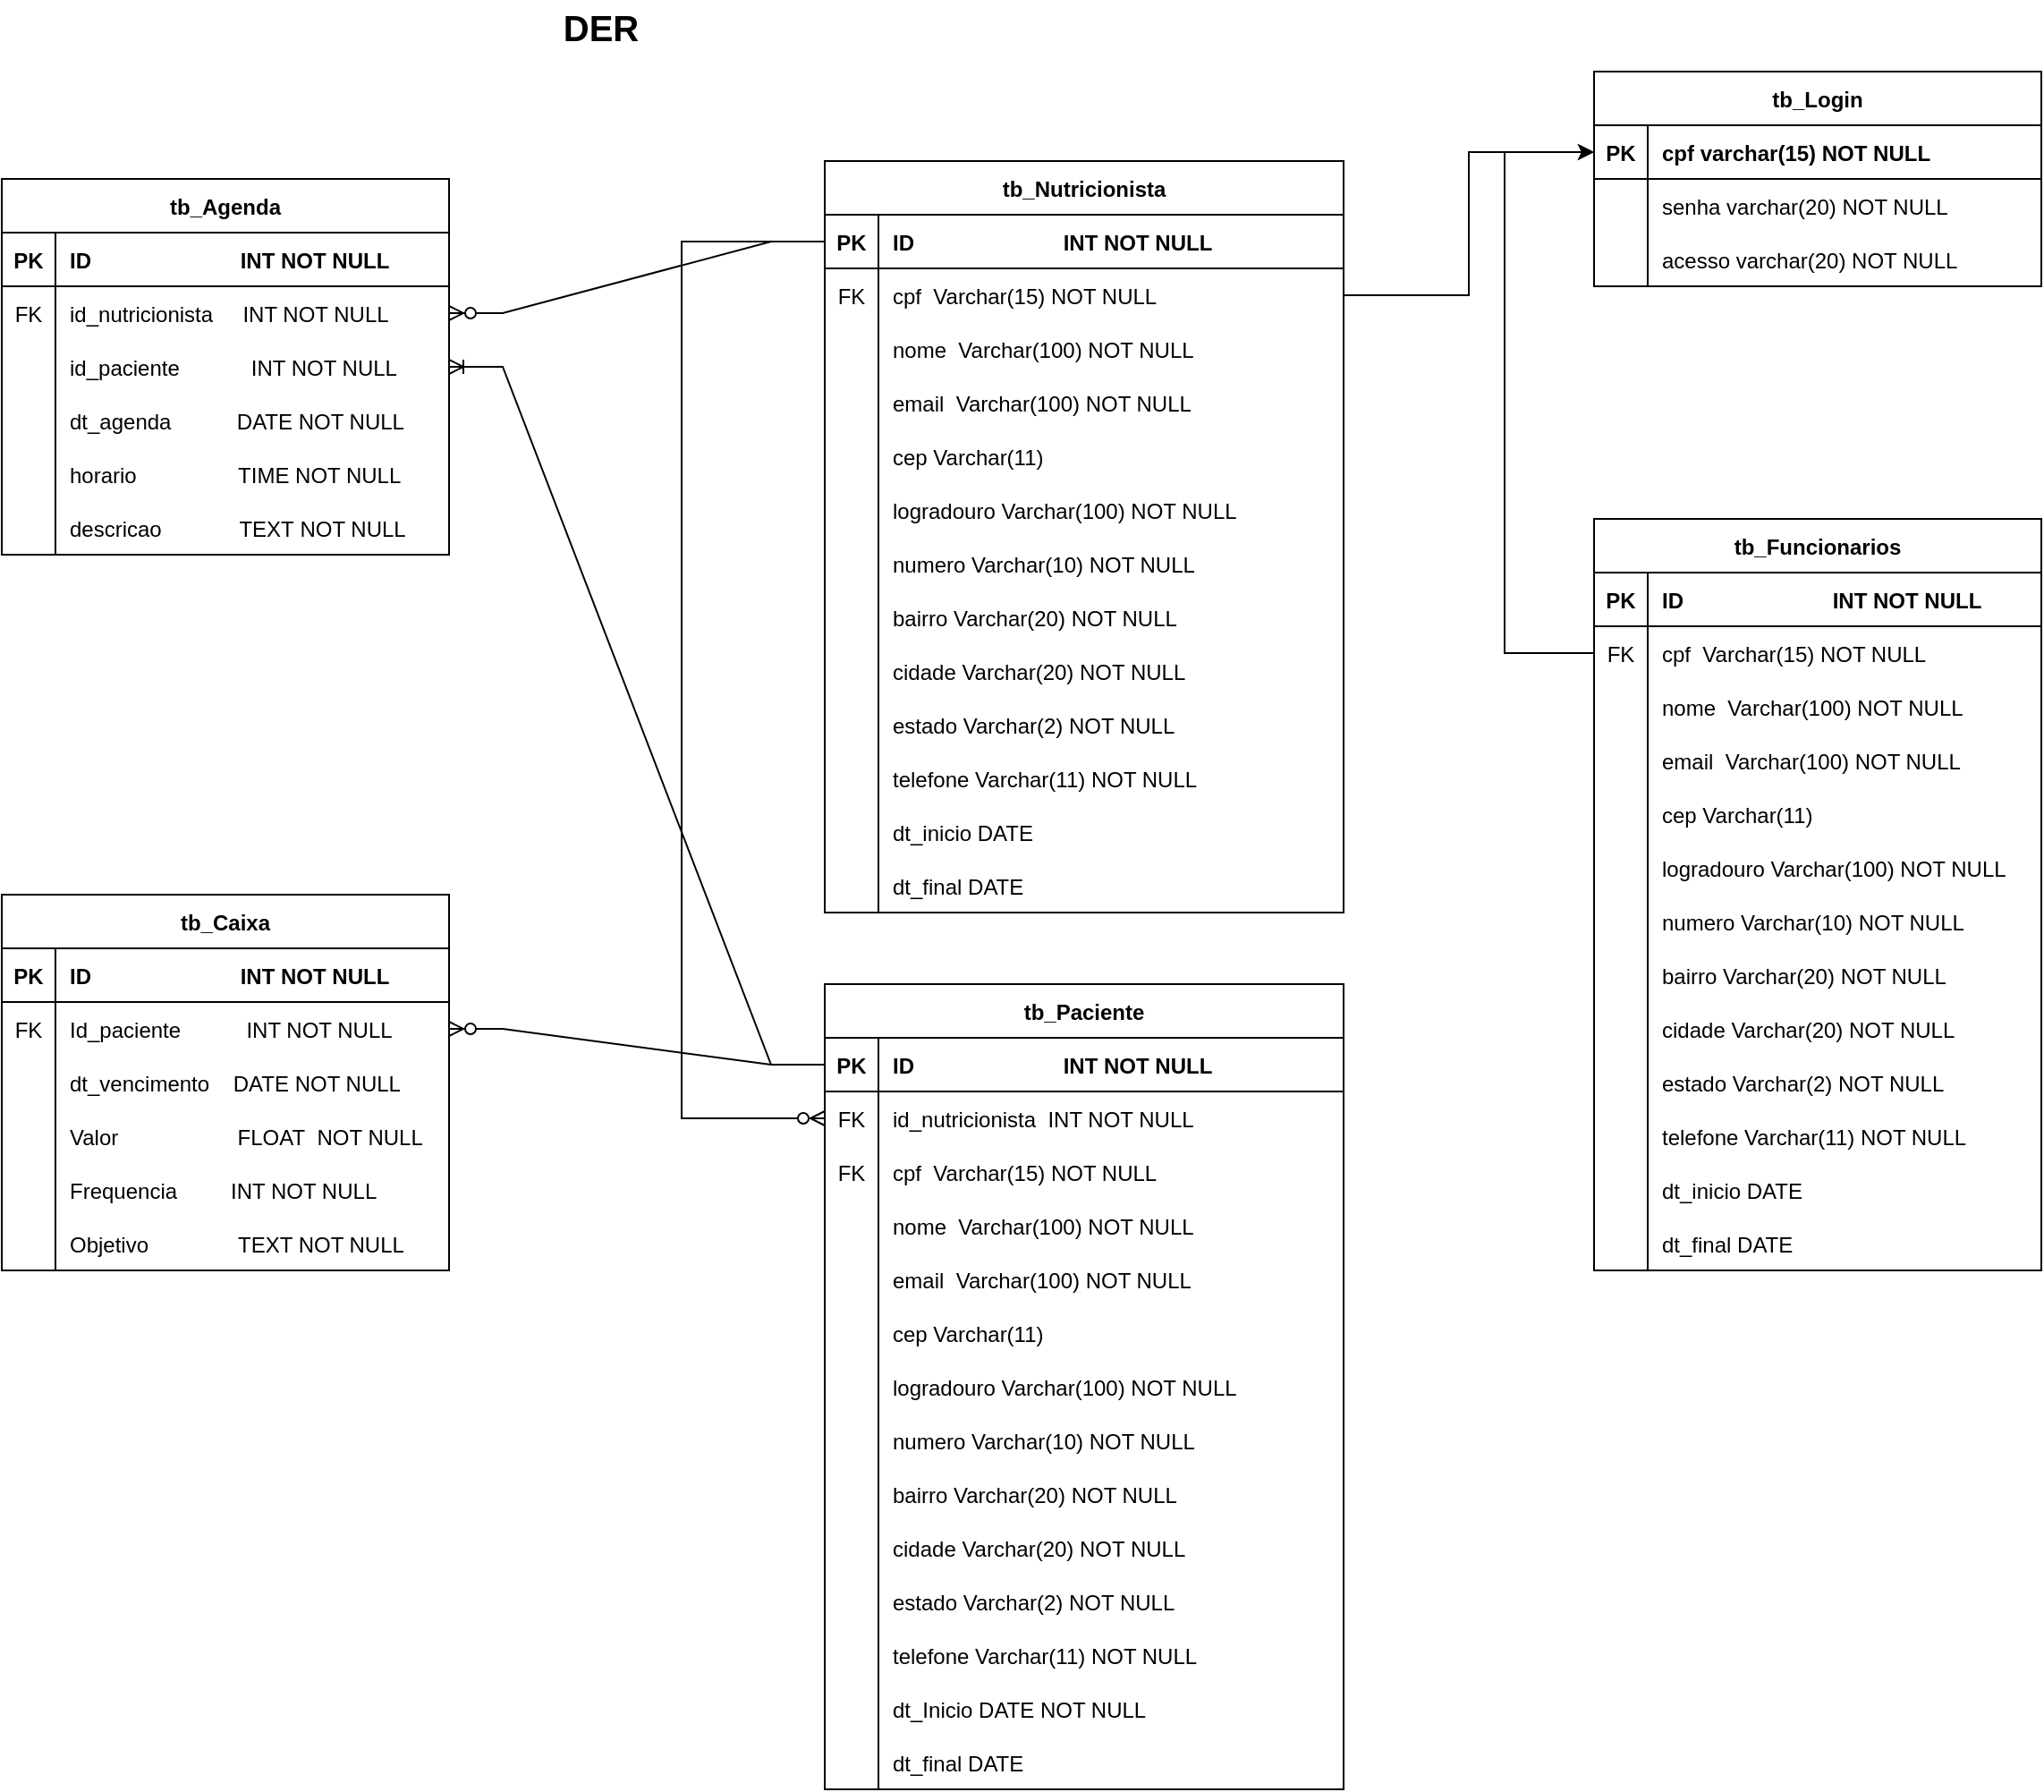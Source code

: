 <mxfile version="15.5.5" type="github">
  <diagram id="R2lEEEUBdFMjLlhIrx00" name="Page-1">
    <mxGraphModel dx="1770" dy="555" grid="1" gridSize="10" guides="1" tooltips="1" connect="1" arrows="1" fold="1" page="1" pageScale="1" pageWidth="850" pageHeight="1100" math="0" shadow="0" extFonts="Permanent Marker^https://fonts.googleapis.com/css?family=Permanent+Marker">
      <root>
        <mxCell id="0" />
        <mxCell id="1" parent="0" />
        <mxCell id="C-vyLk0tnHw3VtMMgP7b-23" value="tb_Login" style="shape=table;startSize=30;container=1;collapsible=1;childLayout=tableLayout;fixedRows=1;rowLines=0;fontStyle=1;align=center;resizeLast=1;" parent="1" vertex="1">
          <mxGeometry x="540" y="50" width="250" height="120" as="geometry" />
        </mxCell>
        <mxCell id="C-vyLk0tnHw3VtMMgP7b-24" value="" style="shape=partialRectangle;collapsible=0;dropTarget=0;pointerEvents=0;fillColor=none;points=[[0,0.5],[1,0.5]];portConstraint=eastwest;top=0;left=0;right=0;bottom=1;" parent="C-vyLk0tnHw3VtMMgP7b-23" vertex="1">
          <mxGeometry y="30" width="250" height="30" as="geometry" />
        </mxCell>
        <mxCell id="C-vyLk0tnHw3VtMMgP7b-25" value="PK" style="shape=partialRectangle;overflow=hidden;connectable=0;fillColor=none;top=0;left=0;bottom=0;right=0;fontStyle=1;" parent="C-vyLk0tnHw3VtMMgP7b-24" vertex="1">
          <mxGeometry width="30" height="30" as="geometry">
            <mxRectangle width="30" height="30" as="alternateBounds" />
          </mxGeometry>
        </mxCell>
        <mxCell id="C-vyLk0tnHw3VtMMgP7b-26" value="cpf varchar(15) NOT NULL" style="shape=partialRectangle;overflow=hidden;connectable=0;fillColor=none;top=0;left=0;bottom=0;right=0;align=left;spacingLeft=6;fontStyle=1;" parent="C-vyLk0tnHw3VtMMgP7b-24" vertex="1">
          <mxGeometry x="30" width="220" height="30" as="geometry">
            <mxRectangle width="220" height="30" as="alternateBounds" />
          </mxGeometry>
        </mxCell>
        <mxCell id="C-vyLk0tnHw3VtMMgP7b-27" value="" style="shape=partialRectangle;collapsible=0;dropTarget=0;pointerEvents=0;fillColor=none;points=[[0,0.5],[1,0.5]];portConstraint=eastwest;top=0;left=0;right=0;bottom=0;" parent="C-vyLk0tnHw3VtMMgP7b-23" vertex="1">
          <mxGeometry y="60" width="250" height="30" as="geometry" />
        </mxCell>
        <mxCell id="C-vyLk0tnHw3VtMMgP7b-28" value="" style="shape=partialRectangle;overflow=hidden;connectable=0;fillColor=none;top=0;left=0;bottom=0;right=0;" parent="C-vyLk0tnHw3VtMMgP7b-27" vertex="1">
          <mxGeometry width="30" height="30" as="geometry">
            <mxRectangle width="30" height="30" as="alternateBounds" />
          </mxGeometry>
        </mxCell>
        <mxCell id="C-vyLk0tnHw3VtMMgP7b-29" value="senha varchar(20) NOT NULL" style="shape=partialRectangle;overflow=hidden;connectable=0;fillColor=none;top=0;left=0;bottom=0;right=0;align=left;spacingLeft=6;fontStyle=0" parent="C-vyLk0tnHw3VtMMgP7b-27" vertex="1">
          <mxGeometry x="30" width="220" height="30" as="geometry">
            <mxRectangle width="220" height="30" as="alternateBounds" />
          </mxGeometry>
        </mxCell>
        <mxCell id="oETgIeJS62yQoPXZ1qHU-1" value="" style="shape=partialRectangle;collapsible=0;dropTarget=0;pointerEvents=0;fillColor=none;points=[[0,0.5],[1,0.5]];portConstraint=eastwest;top=0;left=0;right=0;bottom=0;" parent="C-vyLk0tnHw3VtMMgP7b-23" vertex="1">
          <mxGeometry y="90" width="250" height="30" as="geometry" />
        </mxCell>
        <mxCell id="oETgIeJS62yQoPXZ1qHU-2" value="" style="shape=partialRectangle;overflow=hidden;connectable=0;fillColor=none;top=0;left=0;bottom=0;right=0;" parent="oETgIeJS62yQoPXZ1qHU-1" vertex="1">
          <mxGeometry width="30" height="30" as="geometry">
            <mxRectangle width="30" height="30" as="alternateBounds" />
          </mxGeometry>
        </mxCell>
        <mxCell id="oETgIeJS62yQoPXZ1qHU-3" value="acesso varchar(20) NOT NULL" style="shape=partialRectangle;overflow=hidden;connectable=0;fillColor=none;top=0;left=0;bottom=0;right=0;align=left;spacingLeft=6;fontStyle=0" parent="oETgIeJS62yQoPXZ1qHU-1" vertex="1">
          <mxGeometry x="30" width="220" height="30" as="geometry">
            <mxRectangle width="220" height="30" as="alternateBounds" />
          </mxGeometry>
        </mxCell>
        <mxCell id="oETgIeJS62yQoPXZ1qHU-116" value="tb_Nutricionista" style="shape=table;startSize=30;container=1;collapsible=1;childLayout=tableLayout;fixedRows=1;rowLines=0;fontStyle=1;align=center;resizeLast=1;" parent="1" vertex="1">
          <mxGeometry x="110" y="100" width="290" height="420" as="geometry" />
        </mxCell>
        <mxCell id="oETgIeJS62yQoPXZ1qHU-117" value="" style="shape=partialRectangle;collapsible=0;dropTarget=0;pointerEvents=0;fillColor=none;points=[[0,0.5],[1,0.5]];portConstraint=eastwest;top=0;left=0;right=0;bottom=1;" parent="oETgIeJS62yQoPXZ1qHU-116" vertex="1">
          <mxGeometry y="30" width="290" height="30" as="geometry" />
        </mxCell>
        <mxCell id="oETgIeJS62yQoPXZ1qHU-118" value="PK" style="shape=partialRectangle;overflow=hidden;connectable=0;fillColor=none;top=0;left=0;bottom=0;right=0;fontStyle=1;" parent="oETgIeJS62yQoPXZ1qHU-117" vertex="1">
          <mxGeometry width="30" height="30" as="geometry">
            <mxRectangle width="30" height="30" as="alternateBounds" />
          </mxGeometry>
        </mxCell>
        <mxCell id="oETgIeJS62yQoPXZ1qHU-119" value="ID                         INT NOT NULL" style="shape=partialRectangle;overflow=hidden;connectable=0;fillColor=none;top=0;left=0;bottom=0;right=0;align=left;spacingLeft=6;fontStyle=1;" parent="oETgIeJS62yQoPXZ1qHU-117" vertex="1">
          <mxGeometry x="30" width="260" height="30" as="geometry">
            <mxRectangle width="260" height="30" as="alternateBounds" />
          </mxGeometry>
        </mxCell>
        <mxCell id="oETgIeJS62yQoPXZ1qHU-120" value="" style="shape=partialRectangle;collapsible=0;dropTarget=0;pointerEvents=0;fillColor=none;points=[[0,0.5],[1,0.5]];portConstraint=eastwest;top=0;left=0;right=0;bottom=0;" parent="oETgIeJS62yQoPXZ1qHU-116" vertex="1">
          <mxGeometry y="60" width="290" height="30" as="geometry" />
        </mxCell>
        <mxCell id="oETgIeJS62yQoPXZ1qHU-121" value="FK" style="shape=partialRectangle;overflow=hidden;connectable=0;fillColor=none;top=0;left=0;bottom=0;right=0;" parent="oETgIeJS62yQoPXZ1qHU-120" vertex="1">
          <mxGeometry width="30" height="30" as="geometry">
            <mxRectangle width="30" height="30" as="alternateBounds" />
          </mxGeometry>
        </mxCell>
        <mxCell id="oETgIeJS62yQoPXZ1qHU-122" value="cpf  Varchar(15) NOT NULL" style="shape=partialRectangle;overflow=hidden;connectable=0;fillColor=none;top=0;left=0;bottom=0;right=0;align=left;spacingLeft=6;" parent="oETgIeJS62yQoPXZ1qHU-120" vertex="1">
          <mxGeometry x="30" width="260" height="30" as="geometry">
            <mxRectangle width="260" height="30" as="alternateBounds" />
          </mxGeometry>
        </mxCell>
        <mxCell id="oETgIeJS62yQoPXZ1qHU-123" value="" style="shape=partialRectangle;collapsible=0;dropTarget=0;pointerEvents=0;fillColor=none;points=[[0,0.5],[1,0.5]];portConstraint=eastwest;top=0;left=0;right=0;bottom=0;" parent="oETgIeJS62yQoPXZ1qHU-116" vertex="1">
          <mxGeometry y="90" width="290" height="30" as="geometry" />
        </mxCell>
        <mxCell id="oETgIeJS62yQoPXZ1qHU-124" value="" style="shape=partialRectangle;overflow=hidden;connectable=0;fillColor=none;top=0;left=0;bottom=0;right=0;" parent="oETgIeJS62yQoPXZ1qHU-123" vertex="1">
          <mxGeometry width="30" height="30" as="geometry">
            <mxRectangle width="30" height="30" as="alternateBounds" />
          </mxGeometry>
        </mxCell>
        <mxCell id="oETgIeJS62yQoPXZ1qHU-125" value="nome  Varchar(100) NOT NULL" style="shape=partialRectangle;overflow=hidden;connectable=0;fillColor=none;top=0;left=0;bottom=0;right=0;align=left;spacingLeft=6;" parent="oETgIeJS62yQoPXZ1qHU-123" vertex="1">
          <mxGeometry x="30" width="260" height="30" as="geometry">
            <mxRectangle width="260" height="30" as="alternateBounds" />
          </mxGeometry>
        </mxCell>
        <mxCell id="oETgIeJS62yQoPXZ1qHU-126" value="" style="shape=partialRectangle;collapsible=0;dropTarget=0;pointerEvents=0;fillColor=none;points=[[0,0.5],[1,0.5]];portConstraint=eastwest;top=0;left=0;right=0;bottom=0;" parent="oETgIeJS62yQoPXZ1qHU-116" vertex="1">
          <mxGeometry y="120" width="290" height="30" as="geometry" />
        </mxCell>
        <mxCell id="oETgIeJS62yQoPXZ1qHU-127" value="" style="shape=partialRectangle;overflow=hidden;connectable=0;fillColor=none;top=0;left=0;bottom=0;right=0;" parent="oETgIeJS62yQoPXZ1qHU-126" vertex="1">
          <mxGeometry width="30" height="30" as="geometry">
            <mxRectangle width="30" height="30" as="alternateBounds" />
          </mxGeometry>
        </mxCell>
        <mxCell id="oETgIeJS62yQoPXZ1qHU-128" value="email  Varchar(100) NOT NULL" style="shape=partialRectangle;overflow=hidden;connectable=0;fillColor=none;top=0;left=0;bottom=0;right=0;align=left;spacingLeft=6;" parent="oETgIeJS62yQoPXZ1qHU-126" vertex="1">
          <mxGeometry x="30" width="260" height="30" as="geometry">
            <mxRectangle width="260" height="30" as="alternateBounds" />
          </mxGeometry>
        </mxCell>
        <mxCell id="oETgIeJS62yQoPXZ1qHU-129" value="" style="shape=partialRectangle;collapsible=0;dropTarget=0;pointerEvents=0;fillColor=none;points=[[0,0.5],[1,0.5]];portConstraint=eastwest;top=0;left=0;right=0;bottom=0;" parent="oETgIeJS62yQoPXZ1qHU-116" vertex="1">
          <mxGeometry y="150" width="290" height="30" as="geometry" />
        </mxCell>
        <mxCell id="oETgIeJS62yQoPXZ1qHU-130" value="" style="shape=partialRectangle;overflow=hidden;connectable=0;fillColor=none;top=0;left=0;bottom=0;right=0;" parent="oETgIeJS62yQoPXZ1qHU-129" vertex="1">
          <mxGeometry width="30" height="30" as="geometry">
            <mxRectangle width="30" height="30" as="alternateBounds" />
          </mxGeometry>
        </mxCell>
        <mxCell id="oETgIeJS62yQoPXZ1qHU-131" value="cep Varchar(11)" style="shape=partialRectangle;overflow=hidden;connectable=0;fillColor=none;top=0;left=0;bottom=0;right=0;align=left;spacingLeft=6;" parent="oETgIeJS62yQoPXZ1qHU-129" vertex="1">
          <mxGeometry x="30" width="260" height="30" as="geometry">
            <mxRectangle width="260" height="30" as="alternateBounds" />
          </mxGeometry>
        </mxCell>
        <mxCell id="oETgIeJS62yQoPXZ1qHU-132" value="" style="shape=partialRectangle;collapsible=0;dropTarget=0;pointerEvents=0;fillColor=none;points=[[0,0.5],[1,0.5]];portConstraint=eastwest;top=0;left=0;right=0;bottom=0;" parent="oETgIeJS62yQoPXZ1qHU-116" vertex="1">
          <mxGeometry y="180" width="290" height="30" as="geometry" />
        </mxCell>
        <mxCell id="oETgIeJS62yQoPXZ1qHU-133" value="" style="shape=partialRectangle;overflow=hidden;connectable=0;fillColor=none;top=0;left=0;bottom=0;right=0;" parent="oETgIeJS62yQoPXZ1qHU-132" vertex="1">
          <mxGeometry width="30" height="30" as="geometry">
            <mxRectangle width="30" height="30" as="alternateBounds" />
          </mxGeometry>
        </mxCell>
        <mxCell id="oETgIeJS62yQoPXZ1qHU-134" value="logradouro Varchar(100) NOT NULL" style="shape=partialRectangle;overflow=hidden;connectable=0;fillColor=none;top=0;left=0;bottom=0;right=0;align=left;spacingLeft=6;" parent="oETgIeJS62yQoPXZ1qHU-132" vertex="1">
          <mxGeometry x="30" width="260" height="30" as="geometry">
            <mxRectangle width="260" height="30" as="alternateBounds" />
          </mxGeometry>
        </mxCell>
        <mxCell id="oETgIeJS62yQoPXZ1qHU-135" value="" style="shape=partialRectangle;collapsible=0;dropTarget=0;pointerEvents=0;fillColor=none;points=[[0,0.5],[1,0.5]];portConstraint=eastwest;top=0;left=0;right=0;bottom=0;" parent="oETgIeJS62yQoPXZ1qHU-116" vertex="1">
          <mxGeometry y="210" width="290" height="30" as="geometry" />
        </mxCell>
        <mxCell id="oETgIeJS62yQoPXZ1qHU-136" value="" style="shape=partialRectangle;overflow=hidden;connectable=0;fillColor=none;top=0;left=0;bottom=0;right=0;" parent="oETgIeJS62yQoPXZ1qHU-135" vertex="1">
          <mxGeometry width="30" height="30" as="geometry">
            <mxRectangle width="30" height="30" as="alternateBounds" />
          </mxGeometry>
        </mxCell>
        <mxCell id="oETgIeJS62yQoPXZ1qHU-137" value="numero Varchar(10) NOT NULL" style="shape=partialRectangle;overflow=hidden;connectable=0;fillColor=none;top=0;left=0;bottom=0;right=0;align=left;spacingLeft=6;" parent="oETgIeJS62yQoPXZ1qHU-135" vertex="1">
          <mxGeometry x="30" width="260" height="30" as="geometry">
            <mxRectangle width="260" height="30" as="alternateBounds" />
          </mxGeometry>
        </mxCell>
        <mxCell id="oETgIeJS62yQoPXZ1qHU-138" value="" style="shape=partialRectangle;collapsible=0;dropTarget=0;pointerEvents=0;fillColor=none;points=[[0,0.5],[1,0.5]];portConstraint=eastwest;top=0;left=0;right=0;bottom=0;" parent="oETgIeJS62yQoPXZ1qHU-116" vertex="1">
          <mxGeometry y="240" width="290" height="30" as="geometry" />
        </mxCell>
        <mxCell id="oETgIeJS62yQoPXZ1qHU-139" value="" style="shape=partialRectangle;overflow=hidden;connectable=0;fillColor=none;top=0;left=0;bottom=0;right=0;" parent="oETgIeJS62yQoPXZ1qHU-138" vertex="1">
          <mxGeometry width="30" height="30" as="geometry">
            <mxRectangle width="30" height="30" as="alternateBounds" />
          </mxGeometry>
        </mxCell>
        <mxCell id="oETgIeJS62yQoPXZ1qHU-140" value="bairro Varchar(20) NOT NULL" style="shape=partialRectangle;overflow=hidden;connectable=0;fillColor=none;top=0;left=0;bottom=0;right=0;align=left;spacingLeft=6;" parent="oETgIeJS62yQoPXZ1qHU-138" vertex="1">
          <mxGeometry x="30" width="260" height="30" as="geometry">
            <mxRectangle width="260" height="30" as="alternateBounds" />
          </mxGeometry>
        </mxCell>
        <mxCell id="oETgIeJS62yQoPXZ1qHU-141" value="" style="shape=partialRectangle;collapsible=0;dropTarget=0;pointerEvents=0;fillColor=none;points=[[0,0.5],[1,0.5]];portConstraint=eastwest;top=0;left=0;right=0;bottom=0;" parent="oETgIeJS62yQoPXZ1qHU-116" vertex="1">
          <mxGeometry y="270" width="290" height="30" as="geometry" />
        </mxCell>
        <mxCell id="oETgIeJS62yQoPXZ1qHU-142" value="" style="shape=partialRectangle;overflow=hidden;connectable=0;fillColor=none;top=0;left=0;bottom=0;right=0;" parent="oETgIeJS62yQoPXZ1qHU-141" vertex="1">
          <mxGeometry width="30" height="30" as="geometry">
            <mxRectangle width="30" height="30" as="alternateBounds" />
          </mxGeometry>
        </mxCell>
        <mxCell id="oETgIeJS62yQoPXZ1qHU-143" value="cidade Varchar(20) NOT NULL" style="shape=partialRectangle;overflow=hidden;connectable=0;fillColor=none;top=0;left=0;bottom=0;right=0;align=left;spacingLeft=6;" parent="oETgIeJS62yQoPXZ1qHU-141" vertex="1">
          <mxGeometry x="30" width="260" height="30" as="geometry">
            <mxRectangle width="260" height="30" as="alternateBounds" />
          </mxGeometry>
        </mxCell>
        <mxCell id="oETgIeJS62yQoPXZ1qHU-144" value="" style="shape=partialRectangle;collapsible=0;dropTarget=0;pointerEvents=0;fillColor=none;points=[[0,0.5],[1,0.5]];portConstraint=eastwest;top=0;left=0;right=0;bottom=0;" parent="oETgIeJS62yQoPXZ1qHU-116" vertex="1">
          <mxGeometry y="300" width="290" height="30" as="geometry" />
        </mxCell>
        <mxCell id="oETgIeJS62yQoPXZ1qHU-145" value="" style="shape=partialRectangle;overflow=hidden;connectable=0;fillColor=none;top=0;left=0;bottom=0;right=0;" parent="oETgIeJS62yQoPXZ1qHU-144" vertex="1">
          <mxGeometry width="30" height="30" as="geometry">
            <mxRectangle width="30" height="30" as="alternateBounds" />
          </mxGeometry>
        </mxCell>
        <mxCell id="oETgIeJS62yQoPXZ1qHU-146" value="estado Varchar(2) NOT NULL" style="shape=partialRectangle;overflow=hidden;connectable=0;fillColor=none;top=0;left=0;bottom=0;right=0;align=left;spacingLeft=6;" parent="oETgIeJS62yQoPXZ1qHU-144" vertex="1">
          <mxGeometry x="30" width="260" height="30" as="geometry">
            <mxRectangle width="260" height="30" as="alternateBounds" />
          </mxGeometry>
        </mxCell>
        <mxCell id="oETgIeJS62yQoPXZ1qHU-147" value="" style="shape=partialRectangle;collapsible=0;dropTarget=0;pointerEvents=0;fillColor=none;points=[[0,0.5],[1,0.5]];portConstraint=eastwest;top=0;left=0;right=0;bottom=0;" parent="oETgIeJS62yQoPXZ1qHU-116" vertex="1">
          <mxGeometry y="330" width="290" height="30" as="geometry" />
        </mxCell>
        <mxCell id="oETgIeJS62yQoPXZ1qHU-148" value="" style="shape=partialRectangle;overflow=hidden;connectable=0;fillColor=none;top=0;left=0;bottom=0;right=0;" parent="oETgIeJS62yQoPXZ1qHU-147" vertex="1">
          <mxGeometry width="30" height="30" as="geometry">
            <mxRectangle width="30" height="30" as="alternateBounds" />
          </mxGeometry>
        </mxCell>
        <mxCell id="oETgIeJS62yQoPXZ1qHU-149" value="telefone Varchar(11) NOT NULL" style="shape=partialRectangle;overflow=hidden;connectable=0;fillColor=none;top=0;left=0;bottom=0;right=0;align=left;spacingLeft=6;" parent="oETgIeJS62yQoPXZ1qHU-147" vertex="1">
          <mxGeometry x="30" width="260" height="30" as="geometry">
            <mxRectangle width="260" height="30" as="alternateBounds" />
          </mxGeometry>
        </mxCell>
        <mxCell id="oETgIeJS62yQoPXZ1qHU-153" value="" style="shape=partialRectangle;collapsible=0;dropTarget=0;pointerEvents=0;fillColor=none;points=[[0,0.5],[1,0.5]];portConstraint=eastwest;top=0;left=0;right=0;bottom=0;" parent="oETgIeJS62yQoPXZ1qHU-116" vertex="1">
          <mxGeometry y="360" width="290" height="30" as="geometry" />
        </mxCell>
        <mxCell id="oETgIeJS62yQoPXZ1qHU-154" value="" style="shape=partialRectangle;overflow=hidden;connectable=0;fillColor=none;top=0;left=0;bottom=0;right=0;" parent="oETgIeJS62yQoPXZ1qHU-153" vertex="1">
          <mxGeometry width="30" height="30" as="geometry">
            <mxRectangle width="30" height="30" as="alternateBounds" />
          </mxGeometry>
        </mxCell>
        <mxCell id="oETgIeJS62yQoPXZ1qHU-155" value="dt_inicio DATE" style="shape=partialRectangle;overflow=hidden;connectable=0;fillColor=none;top=0;left=0;bottom=0;right=0;align=left;spacingLeft=6;" parent="oETgIeJS62yQoPXZ1qHU-153" vertex="1">
          <mxGeometry x="30" width="260" height="30" as="geometry">
            <mxRectangle width="260" height="30" as="alternateBounds" />
          </mxGeometry>
        </mxCell>
        <mxCell id="oETgIeJS62yQoPXZ1qHU-156" value="" style="shape=partialRectangle;collapsible=0;dropTarget=0;pointerEvents=0;fillColor=none;points=[[0,0.5],[1,0.5]];portConstraint=eastwest;top=0;left=0;right=0;bottom=0;" parent="oETgIeJS62yQoPXZ1qHU-116" vertex="1">
          <mxGeometry y="390" width="290" height="30" as="geometry" />
        </mxCell>
        <mxCell id="oETgIeJS62yQoPXZ1qHU-157" value="" style="shape=partialRectangle;overflow=hidden;connectable=0;fillColor=none;top=0;left=0;bottom=0;right=0;" parent="oETgIeJS62yQoPXZ1qHU-156" vertex="1">
          <mxGeometry width="30" height="30" as="geometry">
            <mxRectangle width="30" height="30" as="alternateBounds" />
          </mxGeometry>
        </mxCell>
        <mxCell id="oETgIeJS62yQoPXZ1qHU-158" value="dt_final DATE" style="shape=partialRectangle;overflow=hidden;connectable=0;fillColor=none;top=0;left=0;bottom=0;right=0;align=left;spacingLeft=6;" parent="oETgIeJS62yQoPXZ1qHU-156" vertex="1">
          <mxGeometry x="30" width="260" height="30" as="geometry">
            <mxRectangle width="260" height="30" as="alternateBounds" />
          </mxGeometry>
        </mxCell>
        <mxCell id="oETgIeJS62yQoPXZ1qHU-160" style="edgeStyle=orthogonalEdgeStyle;rounded=0;orthogonalLoop=1;jettySize=auto;html=1;exitX=1;exitY=0.5;exitDx=0;exitDy=0;" parent="1" source="oETgIeJS62yQoPXZ1qHU-120" target="C-vyLk0tnHw3VtMMgP7b-24" edge="1">
          <mxGeometry relative="1" as="geometry">
            <mxPoint x="430" y="40" as="targetPoint" />
          </mxGeometry>
        </mxCell>
        <mxCell id="oETgIeJS62yQoPXZ1qHU-221" value="" style="edgeStyle=elbowEdgeStyle;fontSize=12;html=1;endArrow=ERzeroToMany;endFill=1;rounded=0;entryX=0;entryY=0.5;entryDx=0;entryDy=0;" parent="1" target="6iHzoD8opfuOu0zvb15l-127" edge="1">
          <mxGeometry width="100" height="100" relative="1" as="geometry">
            <mxPoint x="110" y="145" as="sourcePoint" />
            <mxPoint x="110" y="655" as="targetPoint" />
            <Array as="points">
              <mxPoint x="30" y="400" />
            </Array>
          </mxGeometry>
        </mxCell>
        <mxCell id="oETgIeJS62yQoPXZ1qHU-224" style="edgeStyle=elbowEdgeStyle;rounded=0;orthogonalLoop=1;jettySize=auto;html=1;entryX=0;entryY=0.5;entryDx=0;entryDy=0;exitX=0;exitY=0.5;exitDx=0;exitDy=0;" parent="1" source="6iHzoD8opfuOu0zvb15l-45" target="C-vyLk0tnHw3VtMMgP7b-24" edge="1">
          <mxGeometry relative="1" as="geometry">
            <mxPoint x="590" y="375" as="sourcePoint" />
            <Array as="points">
              <mxPoint x="490" y="180" />
            </Array>
          </mxGeometry>
        </mxCell>
        <mxCell id="oETgIeJS62yQoPXZ1qHU-225" value="&lt;b&gt;&lt;font style=&quot;font-size: 20px&quot;&gt;DER&lt;/font&gt;&lt;/b&gt;" style="text;html=1;strokeColor=none;fillColor=none;align=center;verticalAlign=middle;whiteSpace=wrap;rounded=0;" parent="1" vertex="1">
          <mxGeometry x="-180" y="10" width="330" height="30" as="geometry" />
        </mxCell>
        <mxCell id="oETgIeJS62yQoPXZ1qHU-226" value="tb_Agenda" style="shape=table;startSize=30;container=1;collapsible=1;childLayout=tableLayout;fixedRows=1;rowLines=0;fontStyle=1;align=center;resizeLast=1;" parent="1" vertex="1">
          <mxGeometry x="-350" y="110" width="250" height="210" as="geometry" />
        </mxCell>
        <mxCell id="oETgIeJS62yQoPXZ1qHU-227" value="" style="shape=partialRectangle;collapsible=0;dropTarget=0;pointerEvents=0;fillColor=none;points=[[0,0.5],[1,0.5]];portConstraint=eastwest;top=0;left=0;right=0;bottom=1;" parent="oETgIeJS62yQoPXZ1qHU-226" vertex="1">
          <mxGeometry y="30" width="250" height="30" as="geometry" />
        </mxCell>
        <mxCell id="oETgIeJS62yQoPXZ1qHU-228" value="PK" style="shape=partialRectangle;overflow=hidden;connectable=0;fillColor=none;top=0;left=0;bottom=0;right=0;fontStyle=1;" parent="oETgIeJS62yQoPXZ1qHU-227" vertex="1">
          <mxGeometry width="30" height="30" as="geometry">
            <mxRectangle width="30" height="30" as="alternateBounds" />
          </mxGeometry>
        </mxCell>
        <mxCell id="oETgIeJS62yQoPXZ1qHU-229" value="ID                         INT NOT NULL" style="shape=partialRectangle;overflow=hidden;connectable=0;fillColor=none;top=0;left=0;bottom=0;right=0;align=left;spacingLeft=6;fontStyle=1;" parent="oETgIeJS62yQoPXZ1qHU-227" vertex="1">
          <mxGeometry x="30" width="220" height="30" as="geometry">
            <mxRectangle width="220" height="30" as="alternateBounds" />
          </mxGeometry>
        </mxCell>
        <mxCell id="oETgIeJS62yQoPXZ1qHU-230" value="" style="shape=partialRectangle;collapsible=0;dropTarget=0;pointerEvents=0;fillColor=none;points=[[0,0.5],[1,0.5]];portConstraint=eastwest;top=0;left=0;right=0;bottom=0;" parent="oETgIeJS62yQoPXZ1qHU-226" vertex="1">
          <mxGeometry y="60" width="250" height="30" as="geometry" />
        </mxCell>
        <mxCell id="oETgIeJS62yQoPXZ1qHU-231" value="FK" style="shape=partialRectangle;overflow=hidden;connectable=0;fillColor=none;top=0;left=0;bottom=0;right=0;" parent="oETgIeJS62yQoPXZ1qHU-230" vertex="1">
          <mxGeometry width="30" height="30" as="geometry">
            <mxRectangle width="30" height="30" as="alternateBounds" />
          </mxGeometry>
        </mxCell>
        <mxCell id="oETgIeJS62yQoPXZ1qHU-232" value="id_nutricionista     INT NOT NULL" style="shape=partialRectangle;overflow=hidden;connectable=0;fillColor=none;top=0;left=0;bottom=0;right=0;align=left;spacingLeft=6;" parent="oETgIeJS62yQoPXZ1qHU-230" vertex="1">
          <mxGeometry x="30" width="220" height="30" as="geometry">
            <mxRectangle width="220" height="30" as="alternateBounds" />
          </mxGeometry>
        </mxCell>
        <mxCell id="oETgIeJS62yQoPXZ1qHU-233" value="" style="shape=partialRectangle;collapsible=0;dropTarget=0;pointerEvents=0;fillColor=none;points=[[0,0.5],[1,0.5]];portConstraint=eastwest;top=0;left=0;right=0;bottom=0;" parent="oETgIeJS62yQoPXZ1qHU-226" vertex="1">
          <mxGeometry y="90" width="250" height="30" as="geometry" />
        </mxCell>
        <mxCell id="oETgIeJS62yQoPXZ1qHU-234" value="" style="shape=partialRectangle;overflow=hidden;connectable=0;fillColor=none;top=0;left=0;bottom=0;right=0;" parent="oETgIeJS62yQoPXZ1qHU-233" vertex="1">
          <mxGeometry width="30" height="30" as="geometry">
            <mxRectangle width="30" height="30" as="alternateBounds" />
          </mxGeometry>
        </mxCell>
        <mxCell id="oETgIeJS62yQoPXZ1qHU-235" value="id_paciente            INT NOT NULL" style="shape=partialRectangle;overflow=hidden;connectable=0;fillColor=none;top=0;left=0;bottom=0;right=0;align=left;spacingLeft=6;fontStyle=0" parent="oETgIeJS62yQoPXZ1qHU-233" vertex="1">
          <mxGeometry x="30" width="220" height="30" as="geometry">
            <mxRectangle width="220" height="30" as="alternateBounds" />
          </mxGeometry>
        </mxCell>
        <mxCell id="oETgIeJS62yQoPXZ1qHU-239" value="" style="shape=partialRectangle;collapsible=0;dropTarget=0;pointerEvents=0;fillColor=none;points=[[0,0.5],[1,0.5]];portConstraint=eastwest;top=0;left=0;right=0;bottom=0;" parent="oETgIeJS62yQoPXZ1qHU-226" vertex="1">
          <mxGeometry y="120" width="250" height="30" as="geometry" />
        </mxCell>
        <mxCell id="oETgIeJS62yQoPXZ1qHU-240" value="" style="shape=partialRectangle;overflow=hidden;connectable=0;fillColor=none;top=0;left=0;bottom=0;right=0;" parent="oETgIeJS62yQoPXZ1qHU-239" vertex="1">
          <mxGeometry width="30" height="30" as="geometry">
            <mxRectangle width="30" height="30" as="alternateBounds" />
          </mxGeometry>
        </mxCell>
        <mxCell id="oETgIeJS62yQoPXZ1qHU-241" value="dt_agenda           DATE NOT NULL" style="shape=partialRectangle;overflow=hidden;connectable=0;fillColor=none;top=0;left=0;bottom=0;right=0;align=left;spacingLeft=6;" parent="oETgIeJS62yQoPXZ1qHU-239" vertex="1">
          <mxGeometry x="30" width="220" height="30" as="geometry">
            <mxRectangle width="220" height="30" as="alternateBounds" />
          </mxGeometry>
        </mxCell>
        <mxCell id="oETgIeJS62yQoPXZ1qHU-242" value="" style="shape=partialRectangle;collapsible=0;dropTarget=0;pointerEvents=0;fillColor=none;points=[[0,0.5],[1,0.5]];portConstraint=eastwest;top=0;left=0;right=0;bottom=0;" parent="oETgIeJS62yQoPXZ1qHU-226" vertex="1">
          <mxGeometry y="150" width="250" height="30" as="geometry" />
        </mxCell>
        <mxCell id="oETgIeJS62yQoPXZ1qHU-243" value="" style="shape=partialRectangle;overflow=hidden;connectable=0;fillColor=none;top=0;left=0;bottom=0;right=0;" parent="oETgIeJS62yQoPXZ1qHU-242" vertex="1">
          <mxGeometry width="30" height="30" as="geometry">
            <mxRectangle width="30" height="30" as="alternateBounds" />
          </mxGeometry>
        </mxCell>
        <mxCell id="oETgIeJS62yQoPXZ1qHU-244" value="horario                 TIME NOT NULL" style="shape=partialRectangle;overflow=hidden;connectable=0;fillColor=none;top=0;left=0;bottom=0;right=0;align=left;spacingLeft=6;" parent="oETgIeJS62yQoPXZ1qHU-242" vertex="1">
          <mxGeometry x="30" width="220" height="30" as="geometry">
            <mxRectangle width="220" height="30" as="alternateBounds" />
          </mxGeometry>
        </mxCell>
        <mxCell id="oETgIeJS62yQoPXZ1qHU-245" value="" style="shape=partialRectangle;collapsible=0;dropTarget=0;pointerEvents=0;fillColor=none;points=[[0,0.5],[1,0.5]];portConstraint=eastwest;top=0;left=0;right=0;bottom=0;" parent="oETgIeJS62yQoPXZ1qHU-226" vertex="1">
          <mxGeometry y="180" width="250" height="30" as="geometry" />
        </mxCell>
        <mxCell id="oETgIeJS62yQoPXZ1qHU-246" value="" style="shape=partialRectangle;overflow=hidden;connectable=0;fillColor=none;top=0;left=0;bottom=0;right=0;" parent="oETgIeJS62yQoPXZ1qHU-245" vertex="1">
          <mxGeometry width="30" height="30" as="geometry">
            <mxRectangle width="30" height="30" as="alternateBounds" />
          </mxGeometry>
        </mxCell>
        <mxCell id="oETgIeJS62yQoPXZ1qHU-247" value="descricao             TEXT NOT NULL" style="shape=partialRectangle;overflow=hidden;connectable=0;fillColor=none;top=0;left=0;bottom=0;right=0;align=left;spacingLeft=6;" parent="oETgIeJS62yQoPXZ1qHU-245" vertex="1">
          <mxGeometry x="30" width="220" height="30" as="geometry">
            <mxRectangle width="220" height="30" as="alternateBounds" />
          </mxGeometry>
        </mxCell>
        <mxCell id="oETgIeJS62yQoPXZ1qHU-266" value="" style="edgeStyle=entityRelationEdgeStyle;fontSize=12;html=1;endArrow=ERoneToMany;rounded=0;exitX=0;exitY=0.5;exitDx=0;exitDy=0;entryX=1;entryY=0.5;entryDx=0;entryDy=0;" parent="1" source="6iHzoD8opfuOu0zvb15l-82" target="oETgIeJS62yQoPXZ1qHU-233" edge="1">
          <mxGeometry width="100" height="100" relative="1" as="geometry">
            <mxPoint x="110" y="595" as="sourcePoint" />
            <mxPoint x="30" y="360" as="targetPoint" />
          </mxGeometry>
        </mxCell>
        <mxCell id="oETgIeJS62yQoPXZ1qHU-267" value="" style="edgeStyle=entityRelationEdgeStyle;fontSize=12;html=1;endArrow=ERzeroToMany;endFill=1;rounded=0;exitX=0;exitY=0.5;exitDx=0;exitDy=0;entryX=1;entryY=0.5;entryDx=0;entryDy=0;" parent="1" source="oETgIeJS62yQoPXZ1qHU-117" target="oETgIeJS62yQoPXZ1qHU-230" edge="1">
          <mxGeometry width="100" height="100" relative="1" as="geometry">
            <mxPoint x="-70" y="460" as="sourcePoint" />
            <mxPoint x="50" y="190" as="targetPoint" />
          </mxGeometry>
        </mxCell>
        <mxCell id="6iHzoD8opfuOu0zvb15l-41" value="tb_Funcionarios" style="shape=table;startSize=30;container=1;collapsible=1;childLayout=tableLayout;fixedRows=1;rowLines=0;fontStyle=1;align=center;resizeLast=1;" parent="1" vertex="1">
          <mxGeometry x="540" y="300" width="250" height="420" as="geometry" />
        </mxCell>
        <mxCell id="6iHzoD8opfuOu0zvb15l-42" value="" style="shape=partialRectangle;collapsible=0;dropTarget=0;pointerEvents=0;fillColor=none;points=[[0,0.5],[1,0.5]];portConstraint=eastwest;top=0;left=0;right=0;bottom=1;" parent="6iHzoD8opfuOu0zvb15l-41" vertex="1">
          <mxGeometry y="30" width="250" height="30" as="geometry" />
        </mxCell>
        <mxCell id="6iHzoD8opfuOu0zvb15l-43" value="PK" style="shape=partialRectangle;overflow=hidden;connectable=0;fillColor=none;top=0;left=0;bottom=0;right=0;fontStyle=1;" parent="6iHzoD8opfuOu0zvb15l-42" vertex="1">
          <mxGeometry width="30" height="30" as="geometry">
            <mxRectangle width="30" height="30" as="alternateBounds" />
          </mxGeometry>
        </mxCell>
        <mxCell id="6iHzoD8opfuOu0zvb15l-44" value="ID                         INT NOT NULL" style="shape=partialRectangle;overflow=hidden;connectable=0;fillColor=none;top=0;left=0;bottom=0;right=0;align=left;spacingLeft=6;fontStyle=1;" parent="6iHzoD8opfuOu0zvb15l-42" vertex="1">
          <mxGeometry x="30" width="220" height="30" as="geometry">
            <mxRectangle width="220" height="30" as="alternateBounds" />
          </mxGeometry>
        </mxCell>
        <mxCell id="6iHzoD8opfuOu0zvb15l-45" value="" style="shape=partialRectangle;collapsible=0;dropTarget=0;pointerEvents=0;fillColor=none;points=[[0,0.5],[1,0.5]];portConstraint=eastwest;top=0;left=0;right=0;bottom=0;" parent="6iHzoD8opfuOu0zvb15l-41" vertex="1">
          <mxGeometry y="60" width="250" height="30" as="geometry" />
        </mxCell>
        <mxCell id="6iHzoD8opfuOu0zvb15l-46" value="FK" style="shape=partialRectangle;overflow=hidden;connectable=0;fillColor=none;top=0;left=0;bottom=0;right=0;" parent="6iHzoD8opfuOu0zvb15l-45" vertex="1">
          <mxGeometry width="30" height="30" as="geometry">
            <mxRectangle width="30" height="30" as="alternateBounds" />
          </mxGeometry>
        </mxCell>
        <mxCell id="6iHzoD8opfuOu0zvb15l-47" value="cpf  Varchar(15) NOT NULL" style="shape=partialRectangle;overflow=hidden;connectable=0;fillColor=none;top=0;left=0;bottom=0;right=0;align=left;spacingLeft=6;" parent="6iHzoD8opfuOu0zvb15l-45" vertex="1">
          <mxGeometry x="30" width="220" height="30" as="geometry">
            <mxRectangle width="220" height="30" as="alternateBounds" />
          </mxGeometry>
        </mxCell>
        <mxCell id="6iHzoD8opfuOu0zvb15l-48" value="" style="shape=partialRectangle;collapsible=0;dropTarget=0;pointerEvents=0;fillColor=none;points=[[0,0.5],[1,0.5]];portConstraint=eastwest;top=0;left=0;right=0;bottom=0;" parent="6iHzoD8opfuOu0zvb15l-41" vertex="1">
          <mxGeometry y="90" width="250" height="30" as="geometry" />
        </mxCell>
        <mxCell id="6iHzoD8opfuOu0zvb15l-49" value="" style="shape=partialRectangle;overflow=hidden;connectable=0;fillColor=none;top=0;left=0;bottom=0;right=0;" parent="6iHzoD8opfuOu0zvb15l-48" vertex="1">
          <mxGeometry width="30" height="30" as="geometry">
            <mxRectangle width="30" height="30" as="alternateBounds" />
          </mxGeometry>
        </mxCell>
        <mxCell id="6iHzoD8opfuOu0zvb15l-50" value="nome  Varchar(100) NOT NULL" style="shape=partialRectangle;overflow=hidden;connectable=0;fillColor=none;top=0;left=0;bottom=0;right=0;align=left;spacingLeft=6;" parent="6iHzoD8opfuOu0zvb15l-48" vertex="1">
          <mxGeometry x="30" width="220" height="30" as="geometry">
            <mxRectangle width="220" height="30" as="alternateBounds" />
          </mxGeometry>
        </mxCell>
        <mxCell id="6iHzoD8opfuOu0zvb15l-51" value="" style="shape=partialRectangle;collapsible=0;dropTarget=0;pointerEvents=0;fillColor=none;points=[[0,0.5],[1,0.5]];portConstraint=eastwest;top=0;left=0;right=0;bottom=0;" parent="6iHzoD8opfuOu0zvb15l-41" vertex="1">
          <mxGeometry y="120" width="250" height="30" as="geometry" />
        </mxCell>
        <mxCell id="6iHzoD8opfuOu0zvb15l-52" value="" style="shape=partialRectangle;overflow=hidden;connectable=0;fillColor=none;top=0;left=0;bottom=0;right=0;" parent="6iHzoD8opfuOu0zvb15l-51" vertex="1">
          <mxGeometry width="30" height="30" as="geometry">
            <mxRectangle width="30" height="30" as="alternateBounds" />
          </mxGeometry>
        </mxCell>
        <mxCell id="6iHzoD8opfuOu0zvb15l-53" value="email  Varchar(100) NOT NULL" style="shape=partialRectangle;overflow=hidden;connectable=0;fillColor=none;top=0;left=0;bottom=0;right=0;align=left;spacingLeft=6;" parent="6iHzoD8opfuOu0zvb15l-51" vertex="1">
          <mxGeometry x="30" width="220" height="30" as="geometry">
            <mxRectangle width="220" height="30" as="alternateBounds" />
          </mxGeometry>
        </mxCell>
        <mxCell id="6iHzoD8opfuOu0zvb15l-54" value="" style="shape=partialRectangle;collapsible=0;dropTarget=0;pointerEvents=0;fillColor=none;points=[[0,0.5],[1,0.5]];portConstraint=eastwest;top=0;left=0;right=0;bottom=0;" parent="6iHzoD8opfuOu0zvb15l-41" vertex="1">
          <mxGeometry y="150" width="250" height="30" as="geometry" />
        </mxCell>
        <mxCell id="6iHzoD8opfuOu0zvb15l-55" value="" style="shape=partialRectangle;overflow=hidden;connectable=0;fillColor=none;top=0;left=0;bottom=0;right=0;" parent="6iHzoD8opfuOu0zvb15l-54" vertex="1">
          <mxGeometry width="30" height="30" as="geometry">
            <mxRectangle width="30" height="30" as="alternateBounds" />
          </mxGeometry>
        </mxCell>
        <mxCell id="6iHzoD8opfuOu0zvb15l-56" value="cep Varchar(11)" style="shape=partialRectangle;overflow=hidden;connectable=0;fillColor=none;top=0;left=0;bottom=0;right=0;align=left;spacingLeft=6;" parent="6iHzoD8opfuOu0zvb15l-54" vertex="1">
          <mxGeometry x="30" width="220" height="30" as="geometry">
            <mxRectangle width="220" height="30" as="alternateBounds" />
          </mxGeometry>
        </mxCell>
        <mxCell id="6iHzoD8opfuOu0zvb15l-57" value="" style="shape=partialRectangle;collapsible=0;dropTarget=0;pointerEvents=0;fillColor=none;points=[[0,0.5],[1,0.5]];portConstraint=eastwest;top=0;left=0;right=0;bottom=0;" parent="6iHzoD8opfuOu0zvb15l-41" vertex="1">
          <mxGeometry y="180" width="250" height="30" as="geometry" />
        </mxCell>
        <mxCell id="6iHzoD8opfuOu0zvb15l-58" value="" style="shape=partialRectangle;overflow=hidden;connectable=0;fillColor=none;top=0;left=0;bottom=0;right=0;" parent="6iHzoD8opfuOu0zvb15l-57" vertex="1">
          <mxGeometry width="30" height="30" as="geometry">
            <mxRectangle width="30" height="30" as="alternateBounds" />
          </mxGeometry>
        </mxCell>
        <mxCell id="6iHzoD8opfuOu0zvb15l-59" value="logradouro Varchar(100) NOT NULL" style="shape=partialRectangle;overflow=hidden;connectable=0;fillColor=none;top=0;left=0;bottom=0;right=0;align=left;spacingLeft=6;" parent="6iHzoD8opfuOu0zvb15l-57" vertex="1">
          <mxGeometry x="30" width="220" height="30" as="geometry">
            <mxRectangle width="220" height="30" as="alternateBounds" />
          </mxGeometry>
        </mxCell>
        <mxCell id="6iHzoD8opfuOu0zvb15l-60" value="" style="shape=partialRectangle;collapsible=0;dropTarget=0;pointerEvents=0;fillColor=none;points=[[0,0.5],[1,0.5]];portConstraint=eastwest;top=0;left=0;right=0;bottom=0;" parent="6iHzoD8opfuOu0zvb15l-41" vertex="1">
          <mxGeometry y="210" width="250" height="30" as="geometry" />
        </mxCell>
        <mxCell id="6iHzoD8opfuOu0zvb15l-61" value="" style="shape=partialRectangle;overflow=hidden;connectable=0;fillColor=none;top=0;left=0;bottom=0;right=0;" parent="6iHzoD8opfuOu0zvb15l-60" vertex="1">
          <mxGeometry width="30" height="30" as="geometry">
            <mxRectangle width="30" height="30" as="alternateBounds" />
          </mxGeometry>
        </mxCell>
        <mxCell id="6iHzoD8opfuOu0zvb15l-62" value="numero Varchar(10) NOT NULL" style="shape=partialRectangle;overflow=hidden;connectable=0;fillColor=none;top=0;left=0;bottom=0;right=0;align=left;spacingLeft=6;" parent="6iHzoD8opfuOu0zvb15l-60" vertex="1">
          <mxGeometry x="30" width="220" height="30" as="geometry">
            <mxRectangle width="220" height="30" as="alternateBounds" />
          </mxGeometry>
        </mxCell>
        <mxCell id="6iHzoD8opfuOu0zvb15l-63" value="" style="shape=partialRectangle;collapsible=0;dropTarget=0;pointerEvents=0;fillColor=none;points=[[0,0.5],[1,0.5]];portConstraint=eastwest;top=0;left=0;right=0;bottom=0;" parent="6iHzoD8opfuOu0zvb15l-41" vertex="1">
          <mxGeometry y="240" width="250" height="30" as="geometry" />
        </mxCell>
        <mxCell id="6iHzoD8opfuOu0zvb15l-64" value="" style="shape=partialRectangle;overflow=hidden;connectable=0;fillColor=none;top=0;left=0;bottom=0;right=0;" parent="6iHzoD8opfuOu0zvb15l-63" vertex="1">
          <mxGeometry width="30" height="30" as="geometry">
            <mxRectangle width="30" height="30" as="alternateBounds" />
          </mxGeometry>
        </mxCell>
        <mxCell id="6iHzoD8opfuOu0zvb15l-65" value="bairro Varchar(20) NOT NULL" style="shape=partialRectangle;overflow=hidden;connectable=0;fillColor=none;top=0;left=0;bottom=0;right=0;align=left;spacingLeft=6;" parent="6iHzoD8opfuOu0zvb15l-63" vertex="1">
          <mxGeometry x="30" width="220" height="30" as="geometry">
            <mxRectangle width="220" height="30" as="alternateBounds" />
          </mxGeometry>
        </mxCell>
        <mxCell id="6iHzoD8opfuOu0zvb15l-66" value="" style="shape=partialRectangle;collapsible=0;dropTarget=0;pointerEvents=0;fillColor=none;points=[[0,0.5],[1,0.5]];portConstraint=eastwest;top=0;left=0;right=0;bottom=0;" parent="6iHzoD8opfuOu0zvb15l-41" vertex="1">
          <mxGeometry y="270" width="250" height="30" as="geometry" />
        </mxCell>
        <mxCell id="6iHzoD8opfuOu0zvb15l-67" value="" style="shape=partialRectangle;overflow=hidden;connectable=0;fillColor=none;top=0;left=0;bottom=0;right=0;" parent="6iHzoD8opfuOu0zvb15l-66" vertex="1">
          <mxGeometry width="30" height="30" as="geometry">
            <mxRectangle width="30" height="30" as="alternateBounds" />
          </mxGeometry>
        </mxCell>
        <mxCell id="6iHzoD8opfuOu0zvb15l-68" value="cidade Varchar(20) NOT NULL" style="shape=partialRectangle;overflow=hidden;connectable=0;fillColor=none;top=0;left=0;bottom=0;right=0;align=left;spacingLeft=6;" parent="6iHzoD8opfuOu0zvb15l-66" vertex="1">
          <mxGeometry x="30" width="220" height="30" as="geometry">
            <mxRectangle width="220" height="30" as="alternateBounds" />
          </mxGeometry>
        </mxCell>
        <mxCell id="6iHzoD8opfuOu0zvb15l-69" value="" style="shape=partialRectangle;collapsible=0;dropTarget=0;pointerEvents=0;fillColor=none;points=[[0,0.5],[1,0.5]];portConstraint=eastwest;top=0;left=0;right=0;bottom=0;" parent="6iHzoD8opfuOu0zvb15l-41" vertex="1">
          <mxGeometry y="300" width="250" height="30" as="geometry" />
        </mxCell>
        <mxCell id="6iHzoD8opfuOu0zvb15l-70" value="" style="shape=partialRectangle;overflow=hidden;connectable=0;fillColor=none;top=0;left=0;bottom=0;right=0;" parent="6iHzoD8opfuOu0zvb15l-69" vertex="1">
          <mxGeometry width="30" height="30" as="geometry">
            <mxRectangle width="30" height="30" as="alternateBounds" />
          </mxGeometry>
        </mxCell>
        <mxCell id="6iHzoD8opfuOu0zvb15l-71" value="estado Varchar(2) NOT NULL" style="shape=partialRectangle;overflow=hidden;connectable=0;fillColor=none;top=0;left=0;bottom=0;right=0;align=left;spacingLeft=6;" parent="6iHzoD8opfuOu0zvb15l-69" vertex="1">
          <mxGeometry x="30" width="220" height="30" as="geometry">
            <mxRectangle width="220" height="30" as="alternateBounds" />
          </mxGeometry>
        </mxCell>
        <mxCell id="6iHzoD8opfuOu0zvb15l-72" value="" style="shape=partialRectangle;collapsible=0;dropTarget=0;pointerEvents=0;fillColor=none;points=[[0,0.5],[1,0.5]];portConstraint=eastwest;top=0;left=0;right=0;bottom=0;" parent="6iHzoD8opfuOu0zvb15l-41" vertex="1">
          <mxGeometry y="330" width="250" height="30" as="geometry" />
        </mxCell>
        <mxCell id="6iHzoD8opfuOu0zvb15l-73" value="" style="shape=partialRectangle;overflow=hidden;connectable=0;fillColor=none;top=0;left=0;bottom=0;right=0;" parent="6iHzoD8opfuOu0zvb15l-72" vertex="1">
          <mxGeometry width="30" height="30" as="geometry">
            <mxRectangle width="30" height="30" as="alternateBounds" />
          </mxGeometry>
        </mxCell>
        <mxCell id="6iHzoD8opfuOu0zvb15l-74" value="telefone Varchar(11) NOT NULL" style="shape=partialRectangle;overflow=hidden;connectable=0;fillColor=none;top=0;left=0;bottom=0;right=0;align=left;spacingLeft=6;" parent="6iHzoD8opfuOu0zvb15l-72" vertex="1">
          <mxGeometry x="30" width="220" height="30" as="geometry">
            <mxRectangle width="220" height="30" as="alternateBounds" />
          </mxGeometry>
        </mxCell>
        <mxCell id="6iHzoD8opfuOu0zvb15l-75" value="" style="shape=partialRectangle;collapsible=0;dropTarget=0;pointerEvents=0;fillColor=none;points=[[0,0.5],[1,0.5]];portConstraint=eastwest;top=0;left=0;right=0;bottom=0;" parent="6iHzoD8opfuOu0zvb15l-41" vertex="1">
          <mxGeometry y="360" width="250" height="30" as="geometry" />
        </mxCell>
        <mxCell id="6iHzoD8opfuOu0zvb15l-76" value="" style="shape=partialRectangle;overflow=hidden;connectable=0;fillColor=none;top=0;left=0;bottom=0;right=0;" parent="6iHzoD8opfuOu0zvb15l-75" vertex="1">
          <mxGeometry width="30" height="30" as="geometry">
            <mxRectangle width="30" height="30" as="alternateBounds" />
          </mxGeometry>
        </mxCell>
        <mxCell id="6iHzoD8opfuOu0zvb15l-77" value="dt_inicio DATE" style="shape=partialRectangle;overflow=hidden;connectable=0;fillColor=none;top=0;left=0;bottom=0;right=0;align=left;spacingLeft=6;" parent="6iHzoD8opfuOu0zvb15l-75" vertex="1">
          <mxGeometry x="30" width="220" height="30" as="geometry">
            <mxRectangle width="220" height="30" as="alternateBounds" />
          </mxGeometry>
        </mxCell>
        <mxCell id="6iHzoD8opfuOu0zvb15l-78" value="" style="shape=partialRectangle;collapsible=0;dropTarget=0;pointerEvents=0;fillColor=none;points=[[0,0.5],[1,0.5]];portConstraint=eastwest;top=0;left=0;right=0;bottom=0;" parent="6iHzoD8opfuOu0zvb15l-41" vertex="1">
          <mxGeometry y="390" width="250" height="30" as="geometry" />
        </mxCell>
        <mxCell id="6iHzoD8opfuOu0zvb15l-79" value="" style="shape=partialRectangle;overflow=hidden;connectable=0;fillColor=none;top=0;left=0;bottom=0;right=0;" parent="6iHzoD8opfuOu0zvb15l-78" vertex="1">
          <mxGeometry width="30" height="30" as="geometry">
            <mxRectangle width="30" height="30" as="alternateBounds" />
          </mxGeometry>
        </mxCell>
        <mxCell id="6iHzoD8opfuOu0zvb15l-80" value="dt_final DATE" style="shape=partialRectangle;overflow=hidden;connectable=0;fillColor=none;top=0;left=0;bottom=0;right=0;align=left;spacingLeft=6;" parent="6iHzoD8opfuOu0zvb15l-78" vertex="1">
          <mxGeometry x="30" width="220" height="30" as="geometry">
            <mxRectangle width="220" height="30" as="alternateBounds" />
          </mxGeometry>
        </mxCell>
        <mxCell id="6iHzoD8opfuOu0zvb15l-81" value="tb_Paciente" style="shape=table;startSize=30;container=1;collapsible=1;childLayout=tableLayout;fixedRows=1;rowLines=0;fontStyle=1;align=center;resizeLast=1;" parent="1" vertex="1">
          <mxGeometry x="110" y="560" width="290" height="450" as="geometry" />
        </mxCell>
        <mxCell id="6iHzoD8opfuOu0zvb15l-82" value="" style="shape=partialRectangle;collapsible=0;dropTarget=0;pointerEvents=0;fillColor=none;points=[[0,0.5],[1,0.5]];portConstraint=eastwest;top=0;left=0;right=0;bottom=1;" parent="6iHzoD8opfuOu0zvb15l-81" vertex="1">
          <mxGeometry y="30" width="290" height="30" as="geometry" />
        </mxCell>
        <mxCell id="6iHzoD8opfuOu0zvb15l-83" value="PK" style="shape=partialRectangle;overflow=hidden;connectable=0;fillColor=none;top=0;left=0;bottom=0;right=0;fontStyle=1;" parent="6iHzoD8opfuOu0zvb15l-82" vertex="1">
          <mxGeometry width="30" height="30" as="geometry">
            <mxRectangle width="30" height="30" as="alternateBounds" />
          </mxGeometry>
        </mxCell>
        <mxCell id="6iHzoD8opfuOu0zvb15l-84" value="ID                         INT NOT NULL" style="shape=partialRectangle;overflow=hidden;connectable=0;fillColor=none;top=0;left=0;bottom=0;right=0;align=left;spacingLeft=6;fontStyle=1;" parent="6iHzoD8opfuOu0zvb15l-82" vertex="1">
          <mxGeometry x="30" width="260" height="30" as="geometry">
            <mxRectangle width="260" height="30" as="alternateBounds" />
          </mxGeometry>
        </mxCell>
        <mxCell id="6iHzoD8opfuOu0zvb15l-127" value="" style="shape=partialRectangle;collapsible=0;dropTarget=0;pointerEvents=0;fillColor=none;points=[[0,0.5],[1,0.5]];portConstraint=eastwest;top=0;left=0;right=0;bottom=0;" parent="6iHzoD8opfuOu0zvb15l-81" vertex="1">
          <mxGeometry y="60" width="290" height="30" as="geometry" />
        </mxCell>
        <mxCell id="6iHzoD8opfuOu0zvb15l-128" value="FK" style="shape=partialRectangle;overflow=hidden;connectable=0;fillColor=none;top=0;left=0;bottom=0;right=0;" parent="6iHzoD8opfuOu0zvb15l-127" vertex="1">
          <mxGeometry width="30" height="30" as="geometry">
            <mxRectangle width="30" height="30" as="alternateBounds" />
          </mxGeometry>
        </mxCell>
        <mxCell id="6iHzoD8opfuOu0zvb15l-129" value="id_nutricionista  INT NOT NULL" style="shape=partialRectangle;overflow=hidden;connectable=0;fillColor=none;top=0;left=0;bottom=0;right=0;align=left;spacingLeft=6;" parent="6iHzoD8opfuOu0zvb15l-127" vertex="1">
          <mxGeometry x="30" width="260" height="30" as="geometry">
            <mxRectangle width="260" height="30" as="alternateBounds" />
          </mxGeometry>
        </mxCell>
        <mxCell id="6iHzoD8opfuOu0zvb15l-85" value="" style="shape=partialRectangle;collapsible=0;dropTarget=0;pointerEvents=0;fillColor=none;points=[[0,0.5],[1,0.5]];portConstraint=eastwest;top=0;left=0;right=0;bottom=0;" parent="6iHzoD8opfuOu0zvb15l-81" vertex="1">
          <mxGeometry y="90" width="290" height="30" as="geometry" />
        </mxCell>
        <mxCell id="6iHzoD8opfuOu0zvb15l-86" value="FK" style="shape=partialRectangle;overflow=hidden;connectable=0;fillColor=none;top=0;left=0;bottom=0;right=0;" parent="6iHzoD8opfuOu0zvb15l-85" vertex="1">
          <mxGeometry width="30" height="30" as="geometry">
            <mxRectangle width="30" height="30" as="alternateBounds" />
          </mxGeometry>
        </mxCell>
        <mxCell id="6iHzoD8opfuOu0zvb15l-87" value="cpf  Varchar(15) NOT NULL" style="shape=partialRectangle;overflow=hidden;connectable=0;fillColor=none;top=0;left=0;bottom=0;right=0;align=left;spacingLeft=6;" parent="6iHzoD8opfuOu0zvb15l-85" vertex="1">
          <mxGeometry x="30" width="260" height="30" as="geometry">
            <mxRectangle width="260" height="30" as="alternateBounds" />
          </mxGeometry>
        </mxCell>
        <mxCell id="6iHzoD8opfuOu0zvb15l-88" value="" style="shape=partialRectangle;collapsible=0;dropTarget=0;pointerEvents=0;fillColor=none;points=[[0,0.5],[1,0.5]];portConstraint=eastwest;top=0;left=0;right=0;bottom=0;" parent="6iHzoD8opfuOu0zvb15l-81" vertex="1">
          <mxGeometry y="120" width="290" height="30" as="geometry" />
        </mxCell>
        <mxCell id="6iHzoD8opfuOu0zvb15l-89" value="" style="shape=partialRectangle;overflow=hidden;connectable=0;fillColor=none;top=0;left=0;bottom=0;right=0;" parent="6iHzoD8opfuOu0zvb15l-88" vertex="1">
          <mxGeometry width="30" height="30" as="geometry">
            <mxRectangle width="30" height="30" as="alternateBounds" />
          </mxGeometry>
        </mxCell>
        <mxCell id="6iHzoD8opfuOu0zvb15l-90" value="nome  Varchar(100) NOT NULL" style="shape=partialRectangle;overflow=hidden;connectable=0;fillColor=none;top=0;left=0;bottom=0;right=0;align=left;spacingLeft=6;" parent="6iHzoD8opfuOu0zvb15l-88" vertex="1">
          <mxGeometry x="30" width="260" height="30" as="geometry">
            <mxRectangle width="260" height="30" as="alternateBounds" />
          </mxGeometry>
        </mxCell>
        <mxCell id="6iHzoD8opfuOu0zvb15l-91" value="" style="shape=partialRectangle;collapsible=0;dropTarget=0;pointerEvents=0;fillColor=none;points=[[0,0.5],[1,0.5]];portConstraint=eastwest;top=0;left=0;right=0;bottom=0;" parent="6iHzoD8opfuOu0zvb15l-81" vertex="1">
          <mxGeometry y="150" width="290" height="30" as="geometry" />
        </mxCell>
        <mxCell id="6iHzoD8opfuOu0zvb15l-92" value="" style="shape=partialRectangle;overflow=hidden;connectable=0;fillColor=none;top=0;left=0;bottom=0;right=0;" parent="6iHzoD8opfuOu0zvb15l-91" vertex="1">
          <mxGeometry width="30" height="30" as="geometry">
            <mxRectangle width="30" height="30" as="alternateBounds" />
          </mxGeometry>
        </mxCell>
        <mxCell id="6iHzoD8opfuOu0zvb15l-93" value="email  Varchar(100) NOT NULL" style="shape=partialRectangle;overflow=hidden;connectable=0;fillColor=none;top=0;left=0;bottom=0;right=0;align=left;spacingLeft=6;" parent="6iHzoD8opfuOu0zvb15l-91" vertex="1">
          <mxGeometry x="30" width="260" height="30" as="geometry">
            <mxRectangle width="260" height="30" as="alternateBounds" />
          </mxGeometry>
        </mxCell>
        <mxCell id="6iHzoD8opfuOu0zvb15l-94" value="" style="shape=partialRectangle;collapsible=0;dropTarget=0;pointerEvents=0;fillColor=none;points=[[0,0.5],[1,0.5]];portConstraint=eastwest;top=0;left=0;right=0;bottom=0;" parent="6iHzoD8opfuOu0zvb15l-81" vertex="1">
          <mxGeometry y="180" width="290" height="30" as="geometry" />
        </mxCell>
        <mxCell id="6iHzoD8opfuOu0zvb15l-95" value="" style="shape=partialRectangle;overflow=hidden;connectable=0;fillColor=none;top=0;left=0;bottom=0;right=0;" parent="6iHzoD8opfuOu0zvb15l-94" vertex="1">
          <mxGeometry width="30" height="30" as="geometry">
            <mxRectangle width="30" height="30" as="alternateBounds" />
          </mxGeometry>
        </mxCell>
        <mxCell id="6iHzoD8opfuOu0zvb15l-96" value="cep Varchar(11)" style="shape=partialRectangle;overflow=hidden;connectable=0;fillColor=none;top=0;left=0;bottom=0;right=0;align=left;spacingLeft=6;" parent="6iHzoD8opfuOu0zvb15l-94" vertex="1">
          <mxGeometry x="30" width="260" height="30" as="geometry">
            <mxRectangle width="260" height="30" as="alternateBounds" />
          </mxGeometry>
        </mxCell>
        <mxCell id="6iHzoD8opfuOu0zvb15l-97" value="" style="shape=partialRectangle;collapsible=0;dropTarget=0;pointerEvents=0;fillColor=none;points=[[0,0.5],[1,0.5]];portConstraint=eastwest;top=0;left=0;right=0;bottom=0;" parent="6iHzoD8opfuOu0zvb15l-81" vertex="1">
          <mxGeometry y="210" width="290" height="30" as="geometry" />
        </mxCell>
        <mxCell id="6iHzoD8opfuOu0zvb15l-98" value="" style="shape=partialRectangle;overflow=hidden;connectable=0;fillColor=none;top=0;left=0;bottom=0;right=0;" parent="6iHzoD8opfuOu0zvb15l-97" vertex="1">
          <mxGeometry width="30" height="30" as="geometry">
            <mxRectangle width="30" height="30" as="alternateBounds" />
          </mxGeometry>
        </mxCell>
        <mxCell id="6iHzoD8opfuOu0zvb15l-99" value="logradouro Varchar(100) NOT NULL" style="shape=partialRectangle;overflow=hidden;connectable=0;fillColor=none;top=0;left=0;bottom=0;right=0;align=left;spacingLeft=6;" parent="6iHzoD8opfuOu0zvb15l-97" vertex="1">
          <mxGeometry x="30" width="260" height="30" as="geometry">
            <mxRectangle width="260" height="30" as="alternateBounds" />
          </mxGeometry>
        </mxCell>
        <mxCell id="6iHzoD8opfuOu0zvb15l-100" value="" style="shape=partialRectangle;collapsible=0;dropTarget=0;pointerEvents=0;fillColor=none;points=[[0,0.5],[1,0.5]];portConstraint=eastwest;top=0;left=0;right=0;bottom=0;" parent="6iHzoD8opfuOu0zvb15l-81" vertex="1">
          <mxGeometry y="240" width="290" height="30" as="geometry" />
        </mxCell>
        <mxCell id="6iHzoD8opfuOu0zvb15l-101" value="" style="shape=partialRectangle;overflow=hidden;connectable=0;fillColor=none;top=0;left=0;bottom=0;right=0;" parent="6iHzoD8opfuOu0zvb15l-100" vertex="1">
          <mxGeometry width="30" height="30" as="geometry">
            <mxRectangle width="30" height="30" as="alternateBounds" />
          </mxGeometry>
        </mxCell>
        <mxCell id="6iHzoD8opfuOu0zvb15l-102" value="numero Varchar(10) NOT NULL" style="shape=partialRectangle;overflow=hidden;connectable=0;fillColor=none;top=0;left=0;bottom=0;right=0;align=left;spacingLeft=6;" parent="6iHzoD8opfuOu0zvb15l-100" vertex="1">
          <mxGeometry x="30" width="260" height="30" as="geometry">
            <mxRectangle width="260" height="30" as="alternateBounds" />
          </mxGeometry>
        </mxCell>
        <mxCell id="6iHzoD8opfuOu0zvb15l-103" value="" style="shape=partialRectangle;collapsible=0;dropTarget=0;pointerEvents=0;fillColor=none;points=[[0,0.5],[1,0.5]];portConstraint=eastwest;top=0;left=0;right=0;bottom=0;" parent="6iHzoD8opfuOu0zvb15l-81" vertex="1">
          <mxGeometry y="270" width="290" height="30" as="geometry" />
        </mxCell>
        <mxCell id="6iHzoD8opfuOu0zvb15l-104" value="" style="shape=partialRectangle;overflow=hidden;connectable=0;fillColor=none;top=0;left=0;bottom=0;right=0;" parent="6iHzoD8opfuOu0zvb15l-103" vertex="1">
          <mxGeometry width="30" height="30" as="geometry">
            <mxRectangle width="30" height="30" as="alternateBounds" />
          </mxGeometry>
        </mxCell>
        <mxCell id="6iHzoD8opfuOu0zvb15l-105" value="bairro Varchar(20) NOT NULL" style="shape=partialRectangle;overflow=hidden;connectable=0;fillColor=none;top=0;left=0;bottom=0;right=0;align=left;spacingLeft=6;" parent="6iHzoD8opfuOu0zvb15l-103" vertex="1">
          <mxGeometry x="30" width="260" height="30" as="geometry">
            <mxRectangle width="260" height="30" as="alternateBounds" />
          </mxGeometry>
        </mxCell>
        <mxCell id="6iHzoD8opfuOu0zvb15l-106" value="" style="shape=partialRectangle;collapsible=0;dropTarget=0;pointerEvents=0;fillColor=none;points=[[0,0.5],[1,0.5]];portConstraint=eastwest;top=0;left=0;right=0;bottom=0;" parent="6iHzoD8opfuOu0zvb15l-81" vertex="1">
          <mxGeometry y="300" width="290" height="30" as="geometry" />
        </mxCell>
        <mxCell id="6iHzoD8opfuOu0zvb15l-107" value="" style="shape=partialRectangle;overflow=hidden;connectable=0;fillColor=none;top=0;left=0;bottom=0;right=0;" parent="6iHzoD8opfuOu0zvb15l-106" vertex="1">
          <mxGeometry width="30" height="30" as="geometry">
            <mxRectangle width="30" height="30" as="alternateBounds" />
          </mxGeometry>
        </mxCell>
        <mxCell id="6iHzoD8opfuOu0zvb15l-108" value="cidade Varchar(20) NOT NULL" style="shape=partialRectangle;overflow=hidden;connectable=0;fillColor=none;top=0;left=0;bottom=0;right=0;align=left;spacingLeft=6;" parent="6iHzoD8opfuOu0zvb15l-106" vertex="1">
          <mxGeometry x="30" width="260" height="30" as="geometry">
            <mxRectangle width="260" height="30" as="alternateBounds" />
          </mxGeometry>
        </mxCell>
        <mxCell id="6iHzoD8opfuOu0zvb15l-109" value="" style="shape=partialRectangle;collapsible=0;dropTarget=0;pointerEvents=0;fillColor=none;points=[[0,0.5],[1,0.5]];portConstraint=eastwest;top=0;left=0;right=0;bottom=0;" parent="6iHzoD8opfuOu0zvb15l-81" vertex="1">
          <mxGeometry y="330" width="290" height="30" as="geometry" />
        </mxCell>
        <mxCell id="6iHzoD8opfuOu0zvb15l-110" value="" style="shape=partialRectangle;overflow=hidden;connectable=0;fillColor=none;top=0;left=0;bottom=0;right=0;" parent="6iHzoD8opfuOu0zvb15l-109" vertex="1">
          <mxGeometry width="30" height="30" as="geometry">
            <mxRectangle width="30" height="30" as="alternateBounds" />
          </mxGeometry>
        </mxCell>
        <mxCell id="6iHzoD8opfuOu0zvb15l-111" value="estado Varchar(2) NOT NULL" style="shape=partialRectangle;overflow=hidden;connectable=0;fillColor=none;top=0;left=0;bottom=0;right=0;align=left;spacingLeft=6;" parent="6iHzoD8opfuOu0zvb15l-109" vertex="1">
          <mxGeometry x="30" width="260" height="30" as="geometry">
            <mxRectangle width="260" height="30" as="alternateBounds" />
          </mxGeometry>
        </mxCell>
        <mxCell id="6iHzoD8opfuOu0zvb15l-112" value="" style="shape=partialRectangle;collapsible=0;dropTarget=0;pointerEvents=0;fillColor=none;points=[[0,0.5],[1,0.5]];portConstraint=eastwest;top=0;left=0;right=0;bottom=0;" parent="6iHzoD8opfuOu0zvb15l-81" vertex="1">
          <mxGeometry y="360" width="290" height="30" as="geometry" />
        </mxCell>
        <mxCell id="6iHzoD8opfuOu0zvb15l-113" value="" style="shape=partialRectangle;overflow=hidden;connectable=0;fillColor=none;top=0;left=0;bottom=0;right=0;" parent="6iHzoD8opfuOu0zvb15l-112" vertex="1">
          <mxGeometry width="30" height="30" as="geometry">
            <mxRectangle width="30" height="30" as="alternateBounds" />
          </mxGeometry>
        </mxCell>
        <mxCell id="6iHzoD8opfuOu0zvb15l-114" value="telefone Varchar(11) NOT NULL" style="shape=partialRectangle;overflow=hidden;connectable=0;fillColor=none;top=0;left=0;bottom=0;right=0;align=left;spacingLeft=6;" parent="6iHzoD8opfuOu0zvb15l-112" vertex="1">
          <mxGeometry x="30" width="260" height="30" as="geometry">
            <mxRectangle width="260" height="30" as="alternateBounds" />
          </mxGeometry>
        </mxCell>
        <mxCell id="6iHzoD8opfuOu0zvb15l-115" value="" style="shape=partialRectangle;collapsible=0;dropTarget=0;pointerEvents=0;fillColor=none;points=[[0,0.5],[1,0.5]];portConstraint=eastwest;top=0;left=0;right=0;bottom=0;" parent="6iHzoD8opfuOu0zvb15l-81" vertex="1">
          <mxGeometry y="390" width="290" height="30" as="geometry" />
        </mxCell>
        <mxCell id="6iHzoD8opfuOu0zvb15l-116" value="" style="shape=partialRectangle;overflow=hidden;connectable=0;fillColor=none;top=0;left=0;bottom=0;right=0;" parent="6iHzoD8opfuOu0zvb15l-115" vertex="1">
          <mxGeometry width="30" height="30" as="geometry">
            <mxRectangle width="30" height="30" as="alternateBounds" />
          </mxGeometry>
        </mxCell>
        <mxCell id="6iHzoD8opfuOu0zvb15l-117" value="dt_Inicio DATE NOT NULL" style="shape=partialRectangle;overflow=hidden;connectable=0;fillColor=none;top=0;left=0;bottom=0;right=0;align=left;spacingLeft=6;" parent="6iHzoD8opfuOu0zvb15l-115" vertex="1">
          <mxGeometry x="30" width="260" height="30" as="geometry">
            <mxRectangle width="260" height="30" as="alternateBounds" />
          </mxGeometry>
        </mxCell>
        <mxCell id="6iHzoD8opfuOu0zvb15l-118" value="" style="shape=partialRectangle;collapsible=0;dropTarget=0;pointerEvents=0;fillColor=none;points=[[0,0.5],[1,0.5]];portConstraint=eastwest;top=0;left=0;right=0;bottom=0;" parent="6iHzoD8opfuOu0zvb15l-81" vertex="1">
          <mxGeometry y="420" width="290" height="30" as="geometry" />
        </mxCell>
        <mxCell id="6iHzoD8opfuOu0zvb15l-119" value="" style="shape=partialRectangle;overflow=hidden;connectable=0;fillColor=none;top=0;left=0;bottom=0;right=0;" parent="6iHzoD8opfuOu0zvb15l-118" vertex="1">
          <mxGeometry width="30" height="30" as="geometry">
            <mxRectangle width="30" height="30" as="alternateBounds" />
          </mxGeometry>
        </mxCell>
        <mxCell id="6iHzoD8opfuOu0zvb15l-120" value="dt_final DATE" style="shape=partialRectangle;overflow=hidden;connectable=0;fillColor=none;top=0;left=0;bottom=0;right=0;align=left;spacingLeft=6;" parent="6iHzoD8opfuOu0zvb15l-118" vertex="1">
          <mxGeometry x="30" width="260" height="30" as="geometry">
            <mxRectangle width="260" height="30" as="alternateBounds" />
          </mxGeometry>
        </mxCell>
        <mxCell id="3leKAOGIEH64-4lDvvQc-10" value="tb_Caixa" style="shape=table;startSize=30;container=1;collapsible=1;childLayout=tableLayout;fixedRows=1;rowLines=0;fontStyle=1;align=center;resizeLast=1;" parent="1" vertex="1">
          <mxGeometry x="-350" y="510" width="250" height="210" as="geometry" />
        </mxCell>
        <mxCell id="3leKAOGIEH64-4lDvvQc-11" value="" style="shape=partialRectangle;collapsible=0;dropTarget=0;pointerEvents=0;fillColor=none;points=[[0,0.5],[1,0.5]];portConstraint=eastwest;top=0;left=0;right=0;bottom=1;" parent="3leKAOGIEH64-4lDvvQc-10" vertex="1">
          <mxGeometry y="30" width="250" height="30" as="geometry" />
        </mxCell>
        <mxCell id="3leKAOGIEH64-4lDvvQc-12" value="PK" style="shape=partialRectangle;overflow=hidden;connectable=0;fillColor=none;top=0;left=0;bottom=0;right=0;fontStyle=1;" parent="3leKAOGIEH64-4lDvvQc-11" vertex="1">
          <mxGeometry width="30" height="30" as="geometry">
            <mxRectangle width="30" height="30" as="alternateBounds" />
          </mxGeometry>
        </mxCell>
        <mxCell id="3leKAOGIEH64-4lDvvQc-13" value="ID                         INT NOT NULL" style="shape=partialRectangle;overflow=hidden;connectable=0;fillColor=none;top=0;left=0;bottom=0;right=0;align=left;spacingLeft=6;fontStyle=1;" parent="3leKAOGIEH64-4lDvvQc-11" vertex="1">
          <mxGeometry x="30" width="220" height="30" as="geometry">
            <mxRectangle width="220" height="30" as="alternateBounds" />
          </mxGeometry>
        </mxCell>
        <mxCell id="3leKAOGIEH64-4lDvvQc-14" value="" style="shape=partialRectangle;collapsible=0;dropTarget=0;pointerEvents=0;fillColor=none;points=[[0,0.5],[1,0.5]];portConstraint=eastwest;top=0;left=0;right=0;bottom=0;" parent="3leKAOGIEH64-4lDvvQc-10" vertex="1">
          <mxGeometry y="60" width="250" height="30" as="geometry" />
        </mxCell>
        <mxCell id="3leKAOGIEH64-4lDvvQc-15" value="FK" style="shape=partialRectangle;overflow=hidden;connectable=0;fillColor=none;top=0;left=0;bottom=0;right=0;" parent="3leKAOGIEH64-4lDvvQc-14" vertex="1">
          <mxGeometry width="30" height="30" as="geometry">
            <mxRectangle width="30" height="30" as="alternateBounds" />
          </mxGeometry>
        </mxCell>
        <mxCell id="3leKAOGIEH64-4lDvvQc-16" value="Id_paciente           INT NOT NULL" style="shape=partialRectangle;overflow=hidden;connectable=0;fillColor=none;top=0;left=0;bottom=0;right=0;align=left;spacingLeft=6;" parent="3leKAOGIEH64-4lDvvQc-14" vertex="1">
          <mxGeometry x="30" width="220" height="30" as="geometry">
            <mxRectangle width="220" height="30" as="alternateBounds" />
          </mxGeometry>
        </mxCell>
        <mxCell id="3leKAOGIEH64-4lDvvQc-20" value="" style="shape=partialRectangle;collapsible=0;dropTarget=0;pointerEvents=0;fillColor=none;points=[[0,0.5],[1,0.5]];portConstraint=eastwest;top=0;left=0;right=0;bottom=0;" parent="3leKAOGIEH64-4lDvvQc-10" vertex="1">
          <mxGeometry y="90" width="250" height="30" as="geometry" />
        </mxCell>
        <mxCell id="3leKAOGIEH64-4lDvvQc-21" value="" style="shape=partialRectangle;overflow=hidden;connectable=0;fillColor=none;top=0;left=0;bottom=0;right=0;" parent="3leKAOGIEH64-4lDvvQc-20" vertex="1">
          <mxGeometry width="30" height="30" as="geometry">
            <mxRectangle width="30" height="30" as="alternateBounds" />
          </mxGeometry>
        </mxCell>
        <mxCell id="3leKAOGIEH64-4lDvvQc-22" value="dt_vencimento    DATE NOT NULL" style="shape=partialRectangle;overflow=hidden;connectable=0;fillColor=none;top=0;left=0;bottom=0;right=0;align=left;spacingLeft=6;" parent="3leKAOGIEH64-4lDvvQc-20" vertex="1">
          <mxGeometry x="30" width="220" height="30" as="geometry">
            <mxRectangle width="220" height="30" as="alternateBounds" />
          </mxGeometry>
        </mxCell>
        <mxCell id="VyDTZjXr_bO3_x-QZpf--1" value="" style="shape=partialRectangle;collapsible=0;dropTarget=0;pointerEvents=0;fillColor=none;points=[[0,0.5],[1,0.5]];portConstraint=eastwest;top=0;left=0;right=0;bottom=0;" vertex="1" parent="3leKAOGIEH64-4lDvvQc-10">
          <mxGeometry y="120" width="250" height="30" as="geometry" />
        </mxCell>
        <mxCell id="VyDTZjXr_bO3_x-QZpf--2" value="" style="shape=partialRectangle;overflow=hidden;connectable=0;fillColor=none;top=0;left=0;bottom=0;right=0;" vertex="1" parent="VyDTZjXr_bO3_x-QZpf--1">
          <mxGeometry width="30" height="30" as="geometry">
            <mxRectangle width="30" height="30" as="alternateBounds" />
          </mxGeometry>
        </mxCell>
        <mxCell id="VyDTZjXr_bO3_x-QZpf--3" value="Valor                    FLOAT  NOT NULL" style="shape=partialRectangle;overflow=hidden;connectable=0;fillColor=none;top=0;left=0;bottom=0;right=0;align=left;spacingLeft=6;" vertex="1" parent="VyDTZjXr_bO3_x-QZpf--1">
          <mxGeometry x="30" width="220" height="30" as="geometry">
            <mxRectangle width="220" height="30" as="alternateBounds" />
          </mxGeometry>
        </mxCell>
        <mxCell id="VyDTZjXr_bO3_x-QZpf--4" value="" style="shape=partialRectangle;collapsible=0;dropTarget=0;pointerEvents=0;fillColor=none;points=[[0,0.5],[1,0.5]];portConstraint=eastwest;top=0;left=0;right=0;bottom=0;" vertex="1" parent="3leKAOGIEH64-4lDvvQc-10">
          <mxGeometry y="150" width="250" height="30" as="geometry" />
        </mxCell>
        <mxCell id="VyDTZjXr_bO3_x-QZpf--5" value="" style="shape=partialRectangle;overflow=hidden;connectable=0;fillColor=none;top=0;left=0;bottom=0;right=0;" vertex="1" parent="VyDTZjXr_bO3_x-QZpf--4">
          <mxGeometry width="30" height="30" as="geometry">
            <mxRectangle width="30" height="30" as="alternateBounds" />
          </mxGeometry>
        </mxCell>
        <mxCell id="VyDTZjXr_bO3_x-QZpf--6" value="Frequencia         INT NOT NULL" style="shape=partialRectangle;overflow=hidden;connectable=0;fillColor=none;top=0;left=0;bottom=0;right=0;align=left;spacingLeft=6;" vertex="1" parent="VyDTZjXr_bO3_x-QZpf--4">
          <mxGeometry x="30" width="220" height="30" as="geometry">
            <mxRectangle width="220" height="30" as="alternateBounds" />
          </mxGeometry>
        </mxCell>
        <mxCell id="VyDTZjXr_bO3_x-QZpf--7" value="" style="shape=partialRectangle;collapsible=0;dropTarget=0;pointerEvents=0;fillColor=none;points=[[0,0.5],[1,0.5]];portConstraint=eastwest;top=0;left=0;right=0;bottom=0;" vertex="1" parent="3leKAOGIEH64-4lDvvQc-10">
          <mxGeometry y="180" width="250" height="30" as="geometry" />
        </mxCell>
        <mxCell id="VyDTZjXr_bO3_x-QZpf--8" value="" style="shape=partialRectangle;overflow=hidden;connectable=0;fillColor=none;top=0;left=0;bottom=0;right=0;" vertex="1" parent="VyDTZjXr_bO3_x-QZpf--7">
          <mxGeometry width="30" height="30" as="geometry">
            <mxRectangle width="30" height="30" as="alternateBounds" />
          </mxGeometry>
        </mxCell>
        <mxCell id="VyDTZjXr_bO3_x-QZpf--9" value="Objetivo               TEXT NOT NULL" style="shape=partialRectangle;overflow=hidden;connectable=0;fillColor=none;top=0;left=0;bottom=0;right=0;align=left;spacingLeft=6;" vertex="1" parent="VyDTZjXr_bO3_x-QZpf--7">
          <mxGeometry x="30" width="220" height="30" as="geometry">
            <mxRectangle width="220" height="30" as="alternateBounds" />
          </mxGeometry>
        </mxCell>
        <mxCell id="3leKAOGIEH64-4lDvvQc-29" value="" style="edgeStyle=entityRelationEdgeStyle;fontSize=12;html=1;endArrow=ERzeroToMany;endFill=1;rounded=0;entryX=1;entryY=0.5;entryDx=0;entryDy=0;exitX=0;exitY=0.5;exitDx=0;exitDy=0;" parent="1" source="6iHzoD8opfuOu0zvb15l-82" target="3leKAOGIEH64-4lDvvQc-14" edge="1">
          <mxGeometry width="100" height="100" relative="1" as="geometry">
            <mxPoint x="-50" y="750" as="sourcePoint" />
            <mxPoint x="50" y="650" as="targetPoint" />
          </mxGeometry>
        </mxCell>
      </root>
    </mxGraphModel>
  </diagram>
</mxfile>
